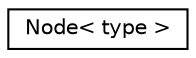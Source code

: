 digraph G
{
  edge [fontname="Helvetica",fontsize="10",labelfontname="Helvetica",labelfontsize="10"];
  node [fontname="Helvetica",fontsize="10",shape=record];
  rankdir="LR";
  Node1 [label="Node\< type \>",height=0.2,width=0.4,color="black", fillcolor="white", style="filled",URL="$class_node.html"];
}
